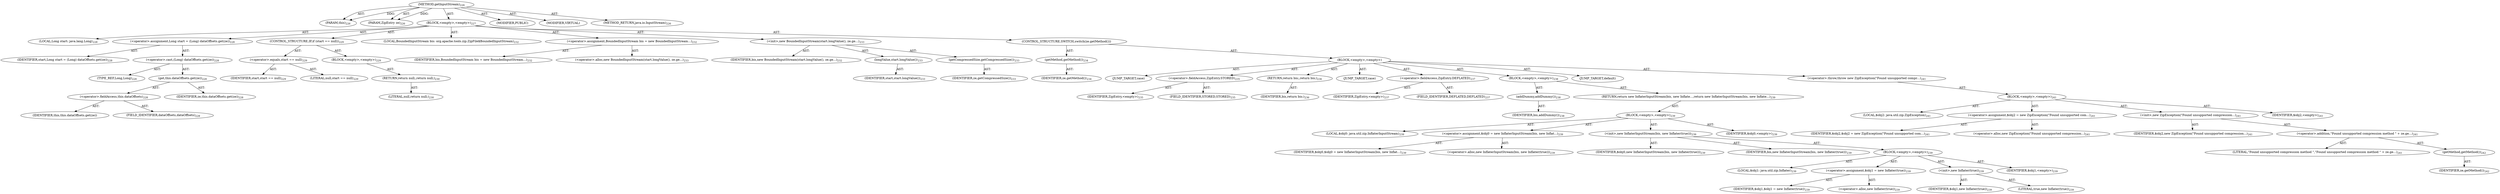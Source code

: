 digraph "getInputStream" {  
"111669149704" [label = <(METHOD,getInputStream)<SUB>226</SUB>> ]
"115964117011" [label = <(PARAM,this)<SUB>226</SUB>> ]
"115964117012" [label = <(PARAM,ZipEntry ze)<SUB>226</SUB>> ]
"25769803786" [label = <(BLOCK,&lt;empty&gt;,&lt;empty&gt;)<SUB>227</SUB>> ]
"94489280514" [label = <(LOCAL,Long start: java.lang.Long)<SUB>228</SUB>> ]
"30064771114" [label = <(&lt;operator&gt;.assignment,Long start = (Long) dataOffsets.get(ze))<SUB>228</SUB>> ]
"68719476776" [label = <(IDENTIFIER,start,Long start = (Long) dataOffsets.get(ze))<SUB>228</SUB>> ]
"30064771115" [label = <(&lt;operator&gt;.cast,(Long) dataOffsets.get(ze))<SUB>228</SUB>> ]
"180388626433" [label = <(TYPE_REF,Long,Long)<SUB>228</SUB>> ]
"30064771116" [label = <(get,this.dataOffsets.get(ze))<SUB>228</SUB>> ]
"30064771117" [label = <(&lt;operator&gt;.fieldAccess,this.dataOffsets)<SUB>228</SUB>> ]
"68719476777" [label = <(IDENTIFIER,this,this.dataOffsets.get(ze))> ]
"55834574861" [label = <(FIELD_IDENTIFIER,dataOffsets,dataOffsets)<SUB>228</SUB>> ]
"68719476778" [label = <(IDENTIFIER,ze,this.dataOffsets.get(ze))<SUB>228</SUB>> ]
"47244640256" [label = <(CONTROL_STRUCTURE,IF,if (start == null))<SUB>229</SUB>> ]
"30064771118" [label = <(&lt;operator&gt;.equals,start == null)<SUB>229</SUB>> ]
"68719476779" [label = <(IDENTIFIER,start,start == null)<SUB>229</SUB>> ]
"90194313220" [label = <(LITERAL,null,start == null)<SUB>229</SUB>> ]
"25769803787" [label = <(BLOCK,&lt;empty&gt;,&lt;empty&gt;)<SUB>229</SUB>> ]
"146028888067" [label = <(RETURN,return null;,return null;)<SUB>230</SUB>> ]
"90194313221" [label = <(LITERAL,null,return null;)<SUB>230</SUB>> ]
"94489280515" [label = <(LOCAL,BoundedInputStream bis: org.apache.tools.zip.ZipFile$BoundedInputStream)<SUB>232</SUB>> ]
"30064771119" [label = <(&lt;operator&gt;.assignment,BoundedInputStream bis = new BoundedInputStream...)<SUB>232</SUB>> ]
"68719476780" [label = <(IDENTIFIER,bis,BoundedInputStream bis = new BoundedInputStream...)<SUB>232</SUB>> ]
"30064771120" [label = <(&lt;operator&gt;.alloc,new BoundedInputStream(start.longValue(), ze.ge...)<SUB>233</SUB>> ]
"30064771121" [label = <(&lt;init&gt;,new BoundedInputStream(start.longValue(), ze.ge...)<SUB>233</SUB>> ]
"68719476781" [label = <(IDENTIFIER,bis,new BoundedInputStream(start.longValue(), ze.ge...)<SUB>232</SUB>> ]
"30064771122" [label = <(longValue,start.longValue())<SUB>233</SUB>> ]
"68719476782" [label = <(IDENTIFIER,start,start.longValue())<SUB>233</SUB>> ]
"30064771123" [label = <(getCompressedSize,getCompressedSize())<SUB>233</SUB>> ]
"68719476783" [label = <(IDENTIFIER,ze,getCompressedSize())<SUB>233</SUB>> ]
"47244640257" [label = <(CONTROL_STRUCTURE,SWITCH,switch(ze.getMethod()))> ]
"30064771124" [label = <(getMethod,getMethod())<SUB>234</SUB>> ]
"68719476784" [label = <(IDENTIFIER,ze,getMethod())<SUB>234</SUB>> ]
"25769803788" [label = <(BLOCK,&lt;empty&gt;,&lt;empty&gt;)> ]
"81604378624" [label = <(JUMP_TARGET,case)> ]
"30064771125" [label = <(&lt;operator&gt;.fieldAccess,ZipEntry.STORED)<SUB>235</SUB>> ]
"68719476785" [label = <(IDENTIFIER,ZipEntry,&lt;empty&gt;)<SUB>235</SUB>> ]
"55834574862" [label = <(FIELD_IDENTIFIER,STORED,STORED)<SUB>235</SUB>> ]
"146028888068" [label = <(RETURN,return bis;,return bis;)<SUB>236</SUB>> ]
"68719476786" [label = <(IDENTIFIER,bis,return bis;)<SUB>236</SUB>> ]
"81604378625" [label = <(JUMP_TARGET,case)> ]
"30064771126" [label = <(&lt;operator&gt;.fieldAccess,ZipEntry.DEFLATED)<SUB>237</SUB>> ]
"68719476787" [label = <(IDENTIFIER,ZipEntry,&lt;empty&gt;)<SUB>237</SUB>> ]
"55834574863" [label = <(FIELD_IDENTIFIER,DEFLATED,DEFLATED)<SUB>237</SUB>> ]
"25769803789" [label = <(BLOCK,&lt;empty&gt;,&lt;empty&gt;)<SUB>238</SUB>> ]
"30064771127" [label = <(addDummy,addDummy())<SUB>238</SUB>> ]
"68719476788" [label = <(IDENTIFIER,bis,addDummy())<SUB>238</SUB>> ]
"146028888069" [label = <(RETURN,return new InflaterInputStream(bis, new Inflate...,return new InflaterInputStream(bis, new Inflate...)<SUB>239</SUB>> ]
"25769803790" [label = <(BLOCK,&lt;empty&gt;,&lt;empty&gt;)<SUB>239</SUB>> ]
"94489280516" [label = <(LOCAL,$obj0: java.util.zip.InflaterInputStream)<SUB>239</SUB>> ]
"30064771128" [label = <(&lt;operator&gt;.assignment,$obj0 = new InflaterInputStream(bis, new Inflat...)<SUB>239</SUB>> ]
"68719476789" [label = <(IDENTIFIER,$obj0,$obj0 = new InflaterInputStream(bis, new Inflat...)<SUB>239</SUB>> ]
"30064771129" [label = <(&lt;operator&gt;.alloc,new InflaterInputStream(bis, new Inflater(true)))<SUB>239</SUB>> ]
"30064771130" [label = <(&lt;init&gt;,new InflaterInputStream(bis, new Inflater(true)))<SUB>239</SUB>> ]
"68719476790" [label = <(IDENTIFIER,$obj0,new InflaterInputStream(bis, new Inflater(true)))<SUB>239</SUB>> ]
"68719476791" [label = <(IDENTIFIER,bis,new InflaterInputStream(bis, new Inflater(true)))<SUB>239</SUB>> ]
"25769803791" [label = <(BLOCK,&lt;empty&gt;,&lt;empty&gt;)<SUB>239</SUB>> ]
"94489280517" [label = <(LOCAL,$obj1: java.util.zip.Inflater)<SUB>239</SUB>> ]
"30064771131" [label = <(&lt;operator&gt;.assignment,$obj1 = new Inflater(true))<SUB>239</SUB>> ]
"68719476792" [label = <(IDENTIFIER,$obj1,$obj1 = new Inflater(true))<SUB>239</SUB>> ]
"30064771132" [label = <(&lt;operator&gt;.alloc,new Inflater(true))<SUB>239</SUB>> ]
"30064771133" [label = <(&lt;init&gt;,new Inflater(true))<SUB>239</SUB>> ]
"68719476793" [label = <(IDENTIFIER,$obj1,new Inflater(true))<SUB>239</SUB>> ]
"90194313222" [label = <(LITERAL,true,new Inflater(true))<SUB>239</SUB>> ]
"68719476794" [label = <(IDENTIFIER,$obj1,&lt;empty&gt;)<SUB>239</SUB>> ]
"68719476795" [label = <(IDENTIFIER,$obj0,&lt;empty&gt;)<SUB>239</SUB>> ]
"81604378626" [label = <(JUMP_TARGET,default)> ]
"30064771134" [label = <(&lt;operator&gt;.throw,throw new ZipException(&quot;Found unsupported compr...)<SUB>241</SUB>> ]
"25769803792" [label = <(BLOCK,&lt;empty&gt;,&lt;empty&gt;)<SUB>241</SUB>> ]
"94489280518" [label = <(LOCAL,$obj2: java.util.zip.ZipException)<SUB>241</SUB>> ]
"30064771135" [label = <(&lt;operator&gt;.assignment,$obj2 = new ZipException(&quot;Found unsupported com...)<SUB>241</SUB>> ]
"68719476796" [label = <(IDENTIFIER,$obj2,$obj2 = new ZipException(&quot;Found unsupported com...)<SUB>241</SUB>> ]
"30064771136" [label = <(&lt;operator&gt;.alloc,new ZipException(&quot;Found unsupported compression...)<SUB>241</SUB>> ]
"30064771137" [label = <(&lt;init&gt;,new ZipException(&quot;Found unsupported compression...)<SUB>241</SUB>> ]
"68719476797" [label = <(IDENTIFIER,$obj2,new ZipException(&quot;Found unsupported compression...)<SUB>241</SUB>> ]
"30064771138" [label = <(&lt;operator&gt;.addition,&quot;Found unsupported compression method &quot; + ze.ge...)<SUB>241</SUB>> ]
"90194313223" [label = <(LITERAL,&quot;Found unsupported compression method &quot;,&quot;Found unsupported compression method &quot; + ze.ge...)<SUB>241</SUB>> ]
"30064771139" [label = <(getMethod,getMethod())<SUB>242</SUB>> ]
"68719476798" [label = <(IDENTIFIER,ze,getMethod())<SUB>242</SUB>> ]
"68719476799" [label = <(IDENTIFIER,$obj2,&lt;empty&gt;)<SUB>241</SUB>> ]
"133143986197" [label = <(MODIFIER,PUBLIC)> ]
"133143986198" [label = <(MODIFIER,VIRTUAL)> ]
"128849018888" [label = <(METHOD_RETURN,java.io.InputStream)<SUB>226</SUB>> ]
  "111669149704" -> "115964117011"  [ label = "AST: "] 
  "111669149704" -> "115964117012"  [ label = "AST: "] 
  "111669149704" -> "25769803786"  [ label = "AST: "] 
  "111669149704" -> "133143986197"  [ label = "AST: "] 
  "111669149704" -> "133143986198"  [ label = "AST: "] 
  "111669149704" -> "128849018888"  [ label = "AST: "] 
  "25769803786" -> "94489280514"  [ label = "AST: "] 
  "25769803786" -> "30064771114"  [ label = "AST: "] 
  "25769803786" -> "47244640256"  [ label = "AST: "] 
  "25769803786" -> "94489280515"  [ label = "AST: "] 
  "25769803786" -> "30064771119"  [ label = "AST: "] 
  "25769803786" -> "30064771121"  [ label = "AST: "] 
  "25769803786" -> "47244640257"  [ label = "AST: "] 
  "30064771114" -> "68719476776"  [ label = "AST: "] 
  "30064771114" -> "30064771115"  [ label = "AST: "] 
  "30064771115" -> "180388626433"  [ label = "AST: "] 
  "30064771115" -> "30064771116"  [ label = "AST: "] 
  "30064771116" -> "30064771117"  [ label = "AST: "] 
  "30064771116" -> "68719476778"  [ label = "AST: "] 
  "30064771117" -> "68719476777"  [ label = "AST: "] 
  "30064771117" -> "55834574861"  [ label = "AST: "] 
  "47244640256" -> "30064771118"  [ label = "AST: "] 
  "47244640256" -> "25769803787"  [ label = "AST: "] 
  "30064771118" -> "68719476779"  [ label = "AST: "] 
  "30064771118" -> "90194313220"  [ label = "AST: "] 
  "25769803787" -> "146028888067"  [ label = "AST: "] 
  "146028888067" -> "90194313221"  [ label = "AST: "] 
  "30064771119" -> "68719476780"  [ label = "AST: "] 
  "30064771119" -> "30064771120"  [ label = "AST: "] 
  "30064771121" -> "68719476781"  [ label = "AST: "] 
  "30064771121" -> "30064771122"  [ label = "AST: "] 
  "30064771121" -> "30064771123"  [ label = "AST: "] 
  "30064771122" -> "68719476782"  [ label = "AST: "] 
  "30064771123" -> "68719476783"  [ label = "AST: "] 
  "47244640257" -> "30064771124"  [ label = "AST: "] 
  "47244640257" -> "25769803788"  [ label = "AST: "] 
  "30064771124" -> "68719476784"  [ label = "AST: "] 
  "25769803788" -> "81604378624"  [ label = "AST: "] 
  "25769803788" -> "30064771125"  [ label = "AST: "] 
  "25769803788" -> "146028888068"  [ label = "AST: "] 
  "25769803788" -> "81604378625"  [ label = "AST: "] 
  "25769803788" -> "30064771126"  [ label = "AST: "] 
  "25769803788" -> "25769803789"  [ label = "AST: "] 
  "25769803788" -> "81604378626"  [ label = "AST: "] 
  "25769803788" -> "30064771134"  [ label = "AST: "] 
  "30064771125" -> "68719476785"  [ label = "AST: "] 
  "30064771125" -> "55834574862"  [ label = "AST: "] 
  "146028888068" -> "68719476786"  [ label = "AST: "] 
  "30064771126" -> "68719476787"  [ label = "AST: "] 
  "30064771126" -> "55834574863"  [ label = "AST: "] 
  "25769803789" -> "30064771127"  [ label = "AST: "] 
  "25769803789" -> "146028888069"  [ label = "AST: "] 
  "30064771127" -> "68719476788"  [ label = "AST: "] 
  "146028888069" -> "25769803790"  [ label = "AST: "] 
  "25769803790" -> "94489280516"  [ label = "AST: "] 
  "25769803790" -> "30064771128"  [ label = "AST: "] 
  "25769803790" -> "30064771130"  [ label = "AST: "] 
  "25769803790" -> "68719476795"  [ label = "AST: "] 
  "30064771128" -> "68719476789"  [ label = "AST: "] 
  "30064771128" -> "30064771129"  [ label = "AST: "] 
  "30064771130" -> "68719476790"  [ label = "AST: "] 
  "30064771130" -> "68719476791"  [ label = "AST: "] 
  "30064771130" -> "25769803791"  [ label = "AST: "] 
  "25769803791" -> "94489280517"  [ label = "AST: "] 
  "25769803791" -> "30064771131"  [ label = "AST: "] 
  "25769803791" -> "30064771133"  [ label = "AST: "] 
  "25769803791" -> "68719476794"  [ label = "AST: "] 
  "30064771131" -> "68719476792"  [ label = "AST: "] 
  "30064771131" -> "30064771132"  [ label = "AST: "] 
  "30064771133" -> "68719476793"  [ label = "AST: "] 
  "30064771133" -> "90194313222"  [ label = "AST: "] 
  "30064771134" -> "25769803792"  [ label = "AST: "] 
  "25769803792" -> "94489280518"  [ label = "AST: "] 
  "25769803792" -> "30064771135"  [ label = "AST: "] 
  "25769803792" -> "30064771137"  [ label = "AST: "] 
  "25769803792" -> "68719476799"  [ label = "AST: "] 
  "30064771135" -> "68719476796"  [ label = "AST: "] 
  "30064771135" -> "30064771136"  [ label = "AST: "] 
  "30064771137" -> "68719476797"  [ label = "AST: "] 
  "30064771137" -> "30064771138"  [ label = "AST: "] 
  "30064771138" -> "90194313223"  [ label = "AST: "] 
  "30064771138" -> "30064771139"  [ label = "AST: "] 
  "30064771139" -> "68719476798"  [ label = "AST: "] 
  "111669149704" -> "115964117011"  [ label = "DDG: "] 
  "111669149704" -> "115964117012"  [ label = "DDG: "] 
}
